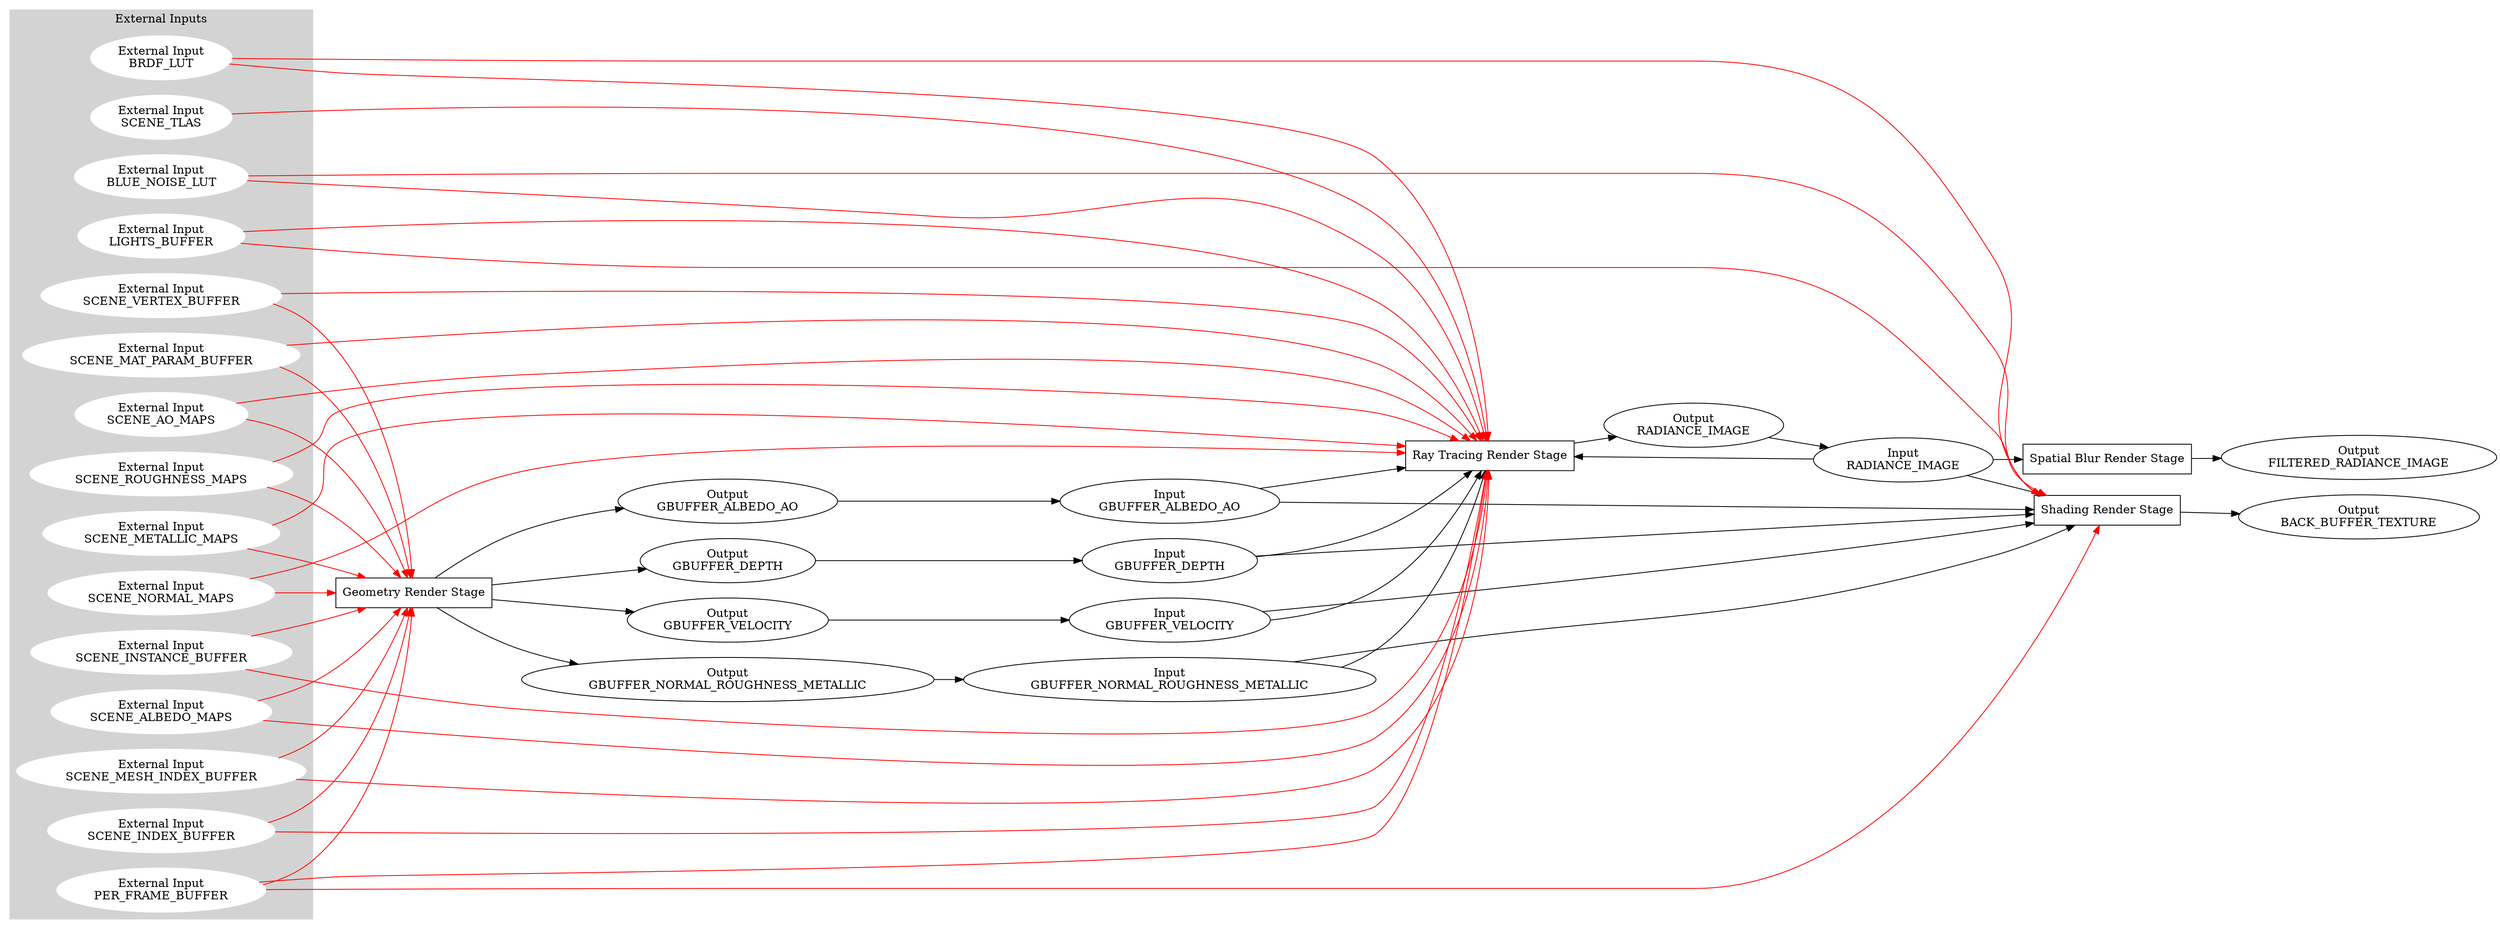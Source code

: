 digraph G {
	rankdir = LR;
	rs0 [shape=box,label="Geometry Render Stage"];
	rs1 [shape=box,label="Ray Tracing Render Stage"];
	rs2 [shape=box,label="Spatial Blur Render Stage"];
	rs3 [shape=box,label="Shading Render Stage"];
	ia19 [label="Input
GBUFFER_DEPTH"];
	ia18 [label="Input
GBUFFER_VELOCITY"];
	ia17 [label="Input
GBUFFER_NORMAL_ROUGHNESS_METALLIC"];
	ia16 [label="Input
GBUFFER_ALBEDO_AO"];
	ia15 [label="Input
RADIANCE_IMAGE"];
	subgraph cluster0 {
		node [style=filled,color=white];
		style = filled;
		color = lightgrey;
		label = "External Inputs";
		eia0 [label="External Input
PER_FRAME_BUFFER"];
		eia7 [label="External Input
SCENE_NORMAL_MAPS"];
		eia4 [label="External Input
SCENE_INSTANCE_BUFFER"];
		eia6 [label="External Input
SCENE_ALBEDO_MAPS"];
		eia5 [label="External Input
SCENE_MESH_INDEX_BUFFER"];
		eia3 [label="External Input
SCENE_INDEX_BUFFER"];
		eia2 [label="External Input
SCENE_VERTEX_BUFFER"];
		eia1 [label="External Input
SCENE_MAT_PARAM_BUFFER"];
		eia8 [label="External Input
SCENE_AO_MAPS"];
		eia9 [label="External Input
SCENE_ROUGHNESS_MAPS"];
		eia10 [label="External Input
SCENE_METALLIC_MAPS"];
		eia20 [label="External Input
LIGHTS_BUFFER"];
		eia21 [label="External Input
SCENE_TLAS"];
		eia22 [label="External Input
BRDF_LUT"];
		eia23 [label="External Input
BLUE_NOISE_LUT"];
}
	oa24 [label="Output
RADIANCE_IMAGE"];
	oa14 [label="Output
GBUFFER_DEPTH"];
	oa13 [label="Output
GBUFFER_VELOCITY"];
	oa12 [label="Output
GBUFFER_NORMAL_ROUGHNESS_METALLIC"];
	oa11 [label="Output
GBUFFER_ALBEDO_AO"];
	oa26 [label="Output
BACK_BUFFER_TEXTURE"];
	oa25 [label="Output
FILTERED_RADIANCE_IMAGE"];
	ia19 -> rs1;
	ia19 -> rs3;
	ia18 -> rs1;
	ia18 -> rs3;
	ia17 -> rs1;
	ia17 -> rs3;
	ia16 -> rs1;
	ia16 -> rs3;
	ia15 -> rs1;
	ia15 -> rs2;
	ia15 -> rs3;
	eia0 -> rs0 [color=red];
	eia0 -> rs1 [color=red];
	eia0 -> rs3 [color=red];
	eia7 -> rs0 [color=red];
	eia7 -> rs1 [color=red];
	eia4 -> rs0 [color=red];
	eia4 -> rs1 [color=red];
	eia6 -> rs0 [color=red];
	eia6 -> rs1 [color=red];
	eia5 -> rs0 [color=red];
	eia5 -> rs1 [color=red];
	eia3 -> rs0 [color=red];
	eia3 -> rs1 [color=red];
	eia2 -> rs0 [color=red];
	eia2 -> rs1 [color=red];
	eia1 -> rs0 [color=red];
	eia1 -> rs1 [color=red];
	eia8 -> rs0 [color=red];
	eia8 -> rs1 [color=red];
	eia9 -> rs0 [color=red];
	eia9 -> rs1 [color=red];
	eia10 -> rs0 [color=red];
	eia10 -> rs1 [color=red];
	eia20 -> rs1 [color=red];
	eia20 -> rs3 [color=red];
	eia21 -> rs1 [color=red];
	eia22 -> rs1 [color=red];
	eia22 -> rs3 [color=red];
	eia23 -> rs1 [color=red];
	eia23 -> rs3 [color=red];
	rs1 -> oa24;
	oa24 -> ia15;
	rs0 -> oa14;
	oa14 -> ia19;
	rs0 -> oa13;
	oa13 -> ia18;
	rs0 -> oa12;
	oa12 -> ia17;
	rs0 -> oa11;
	oa11 -> ia16;
	rs3 -> oa26;
	rs2 -> oa25;
}